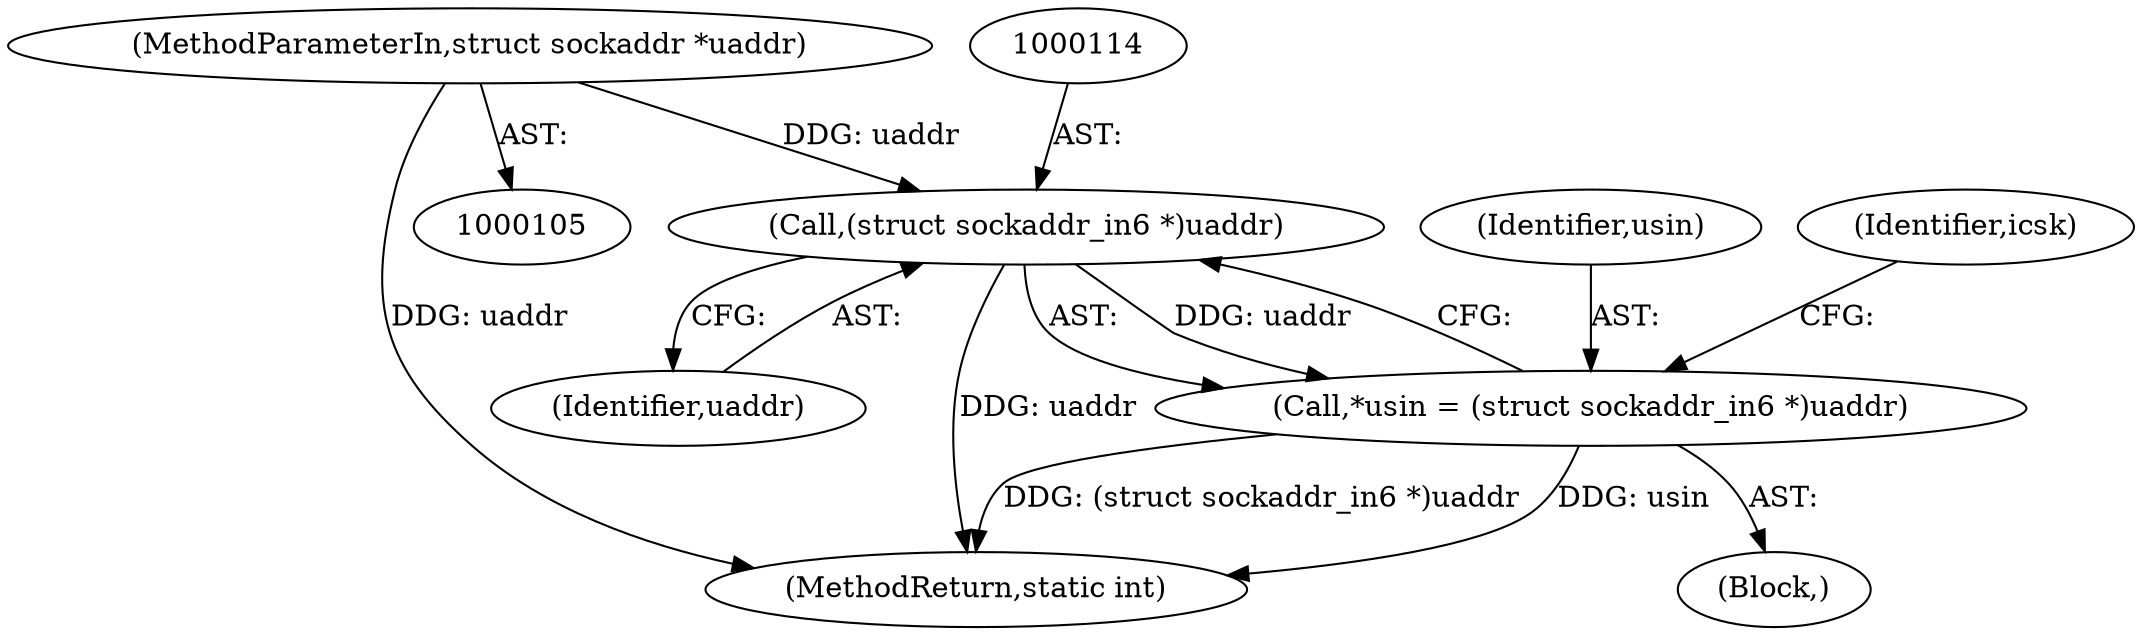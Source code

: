 digraph "0_linux_45f6fad84cc305103b28d73482b344d7f5b76f39@pointer" {
"1000107" [label="(MethodParameterIn,struct sockaddr *uaddr)"];
"1000113" [label="(Call,(struct sockaddr_in6 *)uaddr)"];
"1000111" [label="(Call,*usin = (struct sockaddr_in6 *)uaddr)"];
"1000107" [label="(MethodParameterIn,struct sockaddr *uaddr)"];
"1000115" [label="(Identifier,uaddr)"];
"1000112" [label="(Identifier,usin)"];
"1000109" [label="(Block,)"];
"1000111" [label="(Call,*usin = (struct sockaddr_in6 *)uaddr)"];
"1000113" [label="(Call,(struct sockaddr_in6 *)uaddr)"];
"1000118" [label="(Identifier,icsk)"];
"1000614" [label="(MethodReturn,static int)"];
"1000107" -> "1000105"  [label="AST: "];
"1000107" -> "1000614"  [label="DDG: uaddr"];
"1000107" -> "1000113"  [label="DDG: uaddr"];
"1000113" -> "1000111"  [label="AST: "];
"1000113" -> "1000115"  [label="CFG: "];
"1000114" -> "1000113"  [label="AST: "];
"1000115" -> "1000113"  [label="AST: "];
"1000111" -> "1000113"  [label="CFG: "];
"1000113" -> "1000614"  [label="DDG: uaddr"];
"1000113" -> "1000111"  [label="DDG: uaddr"];
"1000111" -> "1000109"  [label="AST: "];
"1000112" -> "1000111"  [label="AST: "];
"1000118" -> "1000111"  [label="CFG: "];
"1000111" -> "1000614"  [label="DDG: usin"];
"1000111" -> "1000614"  [label="DDG: (struct sockaddr_in6 *)uaddr"];
}
